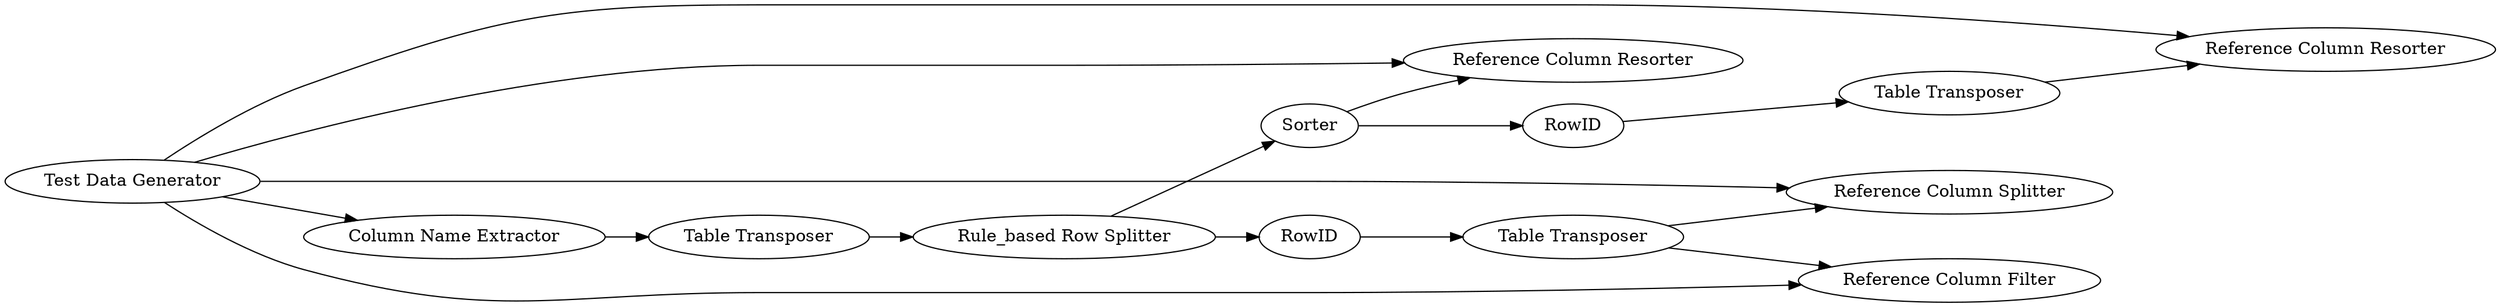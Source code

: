 digraph {
	1 [label="Test Data Generator"]
	2 [label="Column Name Extractor"]
	3 [label="Table Transposer"]
	4 [label=RowID]
	7 [label="Reference Column Splitter"]
	8 [label="Table Transposer"]
	9 [label="Reference Column Filter"]
	10 [label="Reference Column Resorter"]
	11 [label="Rule_based Row Splitter"]
	12 [label="Table Transposer"]
	13 [label=Sorter]
	14 [label=RowID]
	17 [label="Reference Column Resorter"]
	1 -> 2
	1 -> 7
	1 -> 9
	1 -> 10
	1 -> 17
	2 -> 3
	3 -> 11
	4 -> 12
	8 -> 7
	8 -> 9
	11 -> 13
	11 -> 14
	12 -> 10
	13 -> 4
	13 -> 17
	14 -> 8
	rankdir=LR
}
